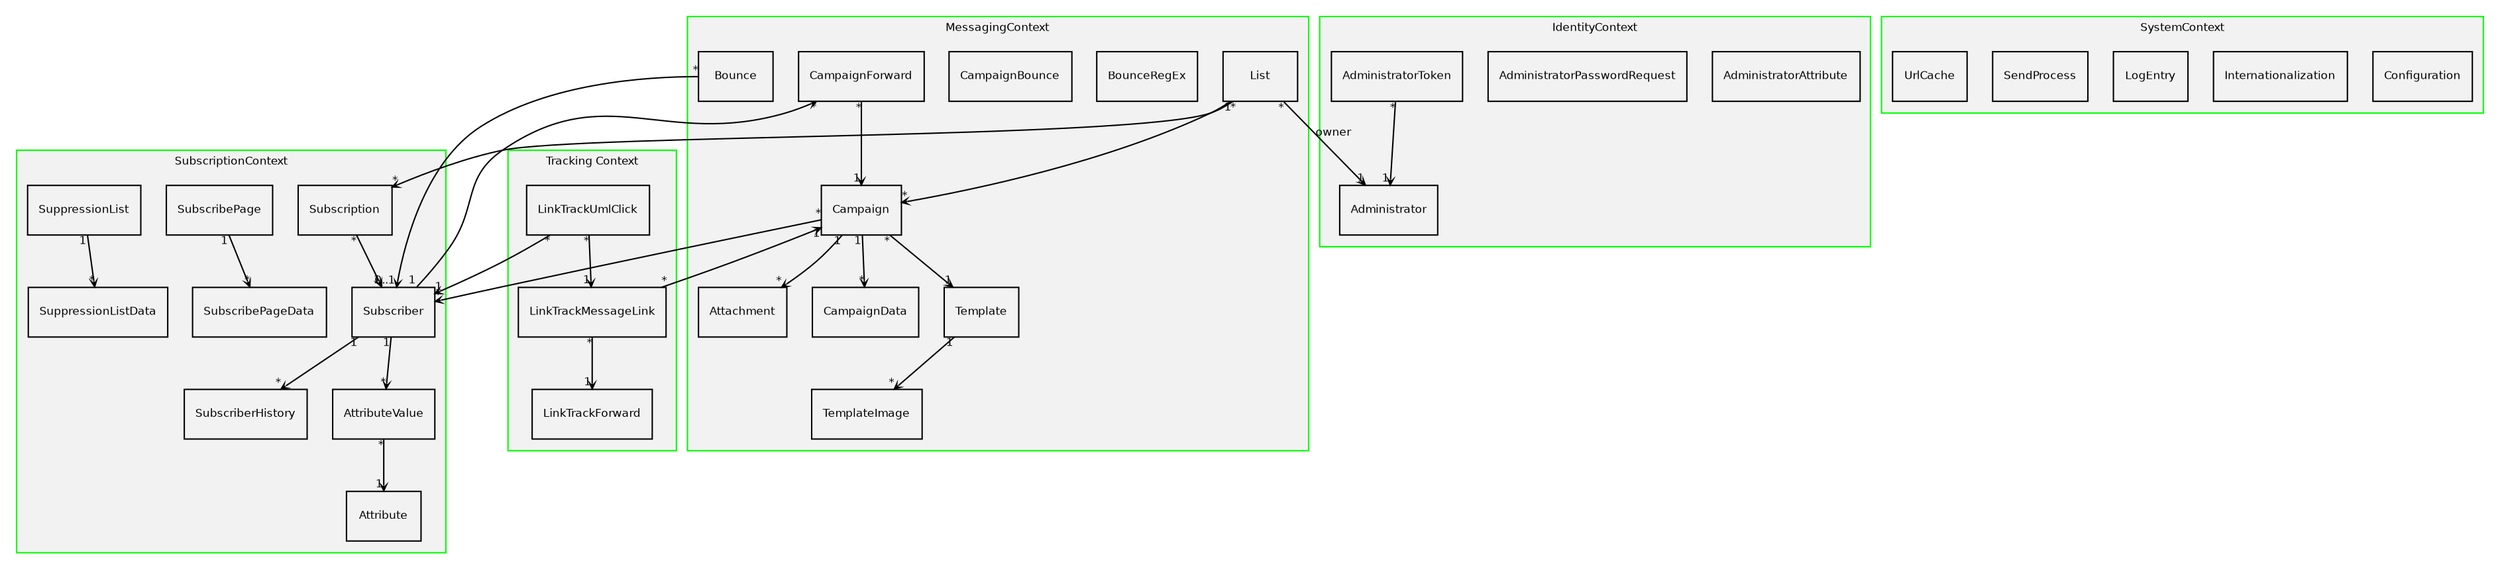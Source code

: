 // How to generate the SVG file:
// dot -Tsvg -oDocumentation/DomainModel/DomainModel.svg Documentation/DomainModel/DomainModel.dot
digraph phpListDomainModel {

  //
  // Layout basics
  //

  fontname = "Bitstream Vera Sans, Arial"
  fontsize = 8

  node [
    fontname = "Bitstream Vera Sans, Arial"
    fontsize = 8
    shape = "record"
  ]

  edge [
    fontname = "Bitstream Vera Sans, Arial"
    fontsize = 8
  ]

  //
  // Entities
  //

  subgraph clusterIdentityContext {
    label = "IdentityContext"

    style = filled
    fillcolor = grey95
    color = green1

    Administrator                [label = "Administrator"]
    Attribute                    [label = "AdministratorAttribute"]
    AdministratorPasswordRequest [label = "AdministratorPasswordRequest"]
    AdministratorToken           [label = "AdministratorToken"]
  }

  subgraph clusterSubscriptionContext {
    label = "SubscriptionContext"

    style = filled
    fillcolor = grey95
    color = green1

    SubscriberAttribute      [label = "Attribute"]
    SubscriberAttributeValue [label = "AttributeValue"]
    SubscribePage            [label = "SubscribePage"]
    SubscribePageData        [label = "SubscribePageData"]
    Subscriber               [label = "Subscriber"]
    SubscriberHistory        [label = "SubscriberHistory"]
    Subscription             [label = "Subscription"]
    SuppressionList          [label = "SuppressionList"]
    SuppressionListData      [label = "SuppressionListData"]
  }

  subgraph clusterMessagingContext {
    label = "MessagingContext"

    style = filled
    fillcolor = grey95
    color = green1

    Attachment      [label = "Attachment"]
    Bounce          [label = "Bounce"]
    BounceRegEx     [label = "BounceRegEx"]
    Campaign        [label = "Campaign"]
    CampaignBounce  [label = "CampaignBounce"]
    CampaignData    [label = "CampaignData"]
    CampaignForward [label = "CampaignForward"]
    List            [label = "List"]
    Template        [label = "Template"]
    TemplateImage   [label = "TemplateImage"]
  }

  subgraph clusterSystemContext {
    label = "SystemContext"

    style = filled
    fillcolor = grey95
    color = green1

    Configuration        [label = "Configuration"]
    Internationalization [label = "Internationalization"]
    LogEntry             [label = "LogEntry"]
    SendProcess          [label = "SendProcess"]
    UrlCache             [label = "UrlCache"]
  }


  subgraph clusterTrackingContext {
    label = "Tracking Context"

    style = filled
    fillcolor = grey95
    color = green1

    LinkTrackForward     [label = "LinkTrackForward"]
    LinkTrackMessageLink [label = "LinkTrackMessageLink"]
    LinkTrackUmlClick    [label = "LinkTrackUmlClick"]
  }


  //
  // Associations without labels
  //

  edge [
    label = ""
    arrowtail = ""
    dir = ""
    arrowhead = "open"
    arrowsize = .4
  ]

  AdministratorToken        -> Administrator            [taillabel="*"    headlabel="1"]
  Bounce                    -> Subscriber               [taillabel="*"    headlabel="0..1"]
  Campaign                  -> Attachment               [taillabel="1"    headlabel="*"] // constraint="false"
  Campaign                  -> CampaignData             [taillabel="1"    headlabel="*"]
  Campaign                  -> Subscriber               [taillabel="*"    headlabel="*"]
  Campaign                  -> Template                 [taillabel="*"    headlabel="1"]
  CampaignForward           -> Campaign                 [taillabel="*"    headlabel="1"]
  LinkTrackMessageLink      -> Campaign                 [taillabel="*"    headlabel="1"]
  LinkTrackMessageLink      -> LinkTrackForward         [taillabel="*"    headlabel="1"]
  LinkTrackUmlClick         -> LinkTrackMessageLink     [taillabel="*"    headlabel="1"]
  LinkTrackUmlClick         -> Subscriber               [taillabel="*"    headlabel="1"]
  List                      -> Campaign                 [taillabel="*"    headlabel="*"]
  List                      -> Subscription             [taillabel="1"    headlabel="*"]
  SubscribePage             -> SubscribePageData        [taillabel="1"    headlabel="*"]
  Subscriber                -> CampaignForward          [taillabel="1"    headlabel="*"]
  Subscriber                -> SubscriberAttributeValue [taillabel="1"    headlabel="*"]
  Subscriber                -> SubscriberHistory        [taillabel="1"    headlabel="*"]
  SubscriberAttributeValue  -> SubscriberAttribute      [taillabel="*"    headlabel="1"]
  Subscription              -> Subscriber               [taillabel="*"    headlabel="1"]
  SuppressionList           -> SuppressionListData      [taillabel="1"    headlabel="*"]
  Template                  -> TemplateImage            [taillabel="1"    headlabel="*"]


  //
  // Associations with labels
  //

  edge [
    arrowtail = ""
    dir = ""
  ]

  List -> Administrator [taillabel="*"    headlabel="1" label="owner"]


  //
  // Inheritance
  //

  edge [
    taillabel = ""
    headlabel = ""
    arrowtail = "empty"
    dir = "back"
    label = ""
    arrowsize = 1
  ]


  //
  // Notes
  //

  node [
    fontname = "Bitstream Vera Sans, Arial"
    fontsize = 8
    shape = "note"
    style = filled
    color = cornflowerblue
    fillcolor = white
 ]

  edge [
    style = dashed
    arrowtail = "none"
    arrowhead = "none"
    label = ""
    color = cornflowerblue
  ]

  //Note_Foo [label = "This,\nThat"]
  //Note_Foo -> Foo


  //
  // Invisible edges to improve the layout
  //

  edge [
    style = invis
    label = ""
  ]

  TemplateImage -> LinkTrackMessageLink

  //
  // Questions
  //

  node [
    fontname = "Bitstream Vera Sans, Arial"
    fontsize = 8
    shape = ellipse
    style = filled
    color = orange
  ]

  edge [
    style = dashed
    arrowtail = "none"
    arrowhead = "none"
    label = ""
    color = orange
  ]
}
